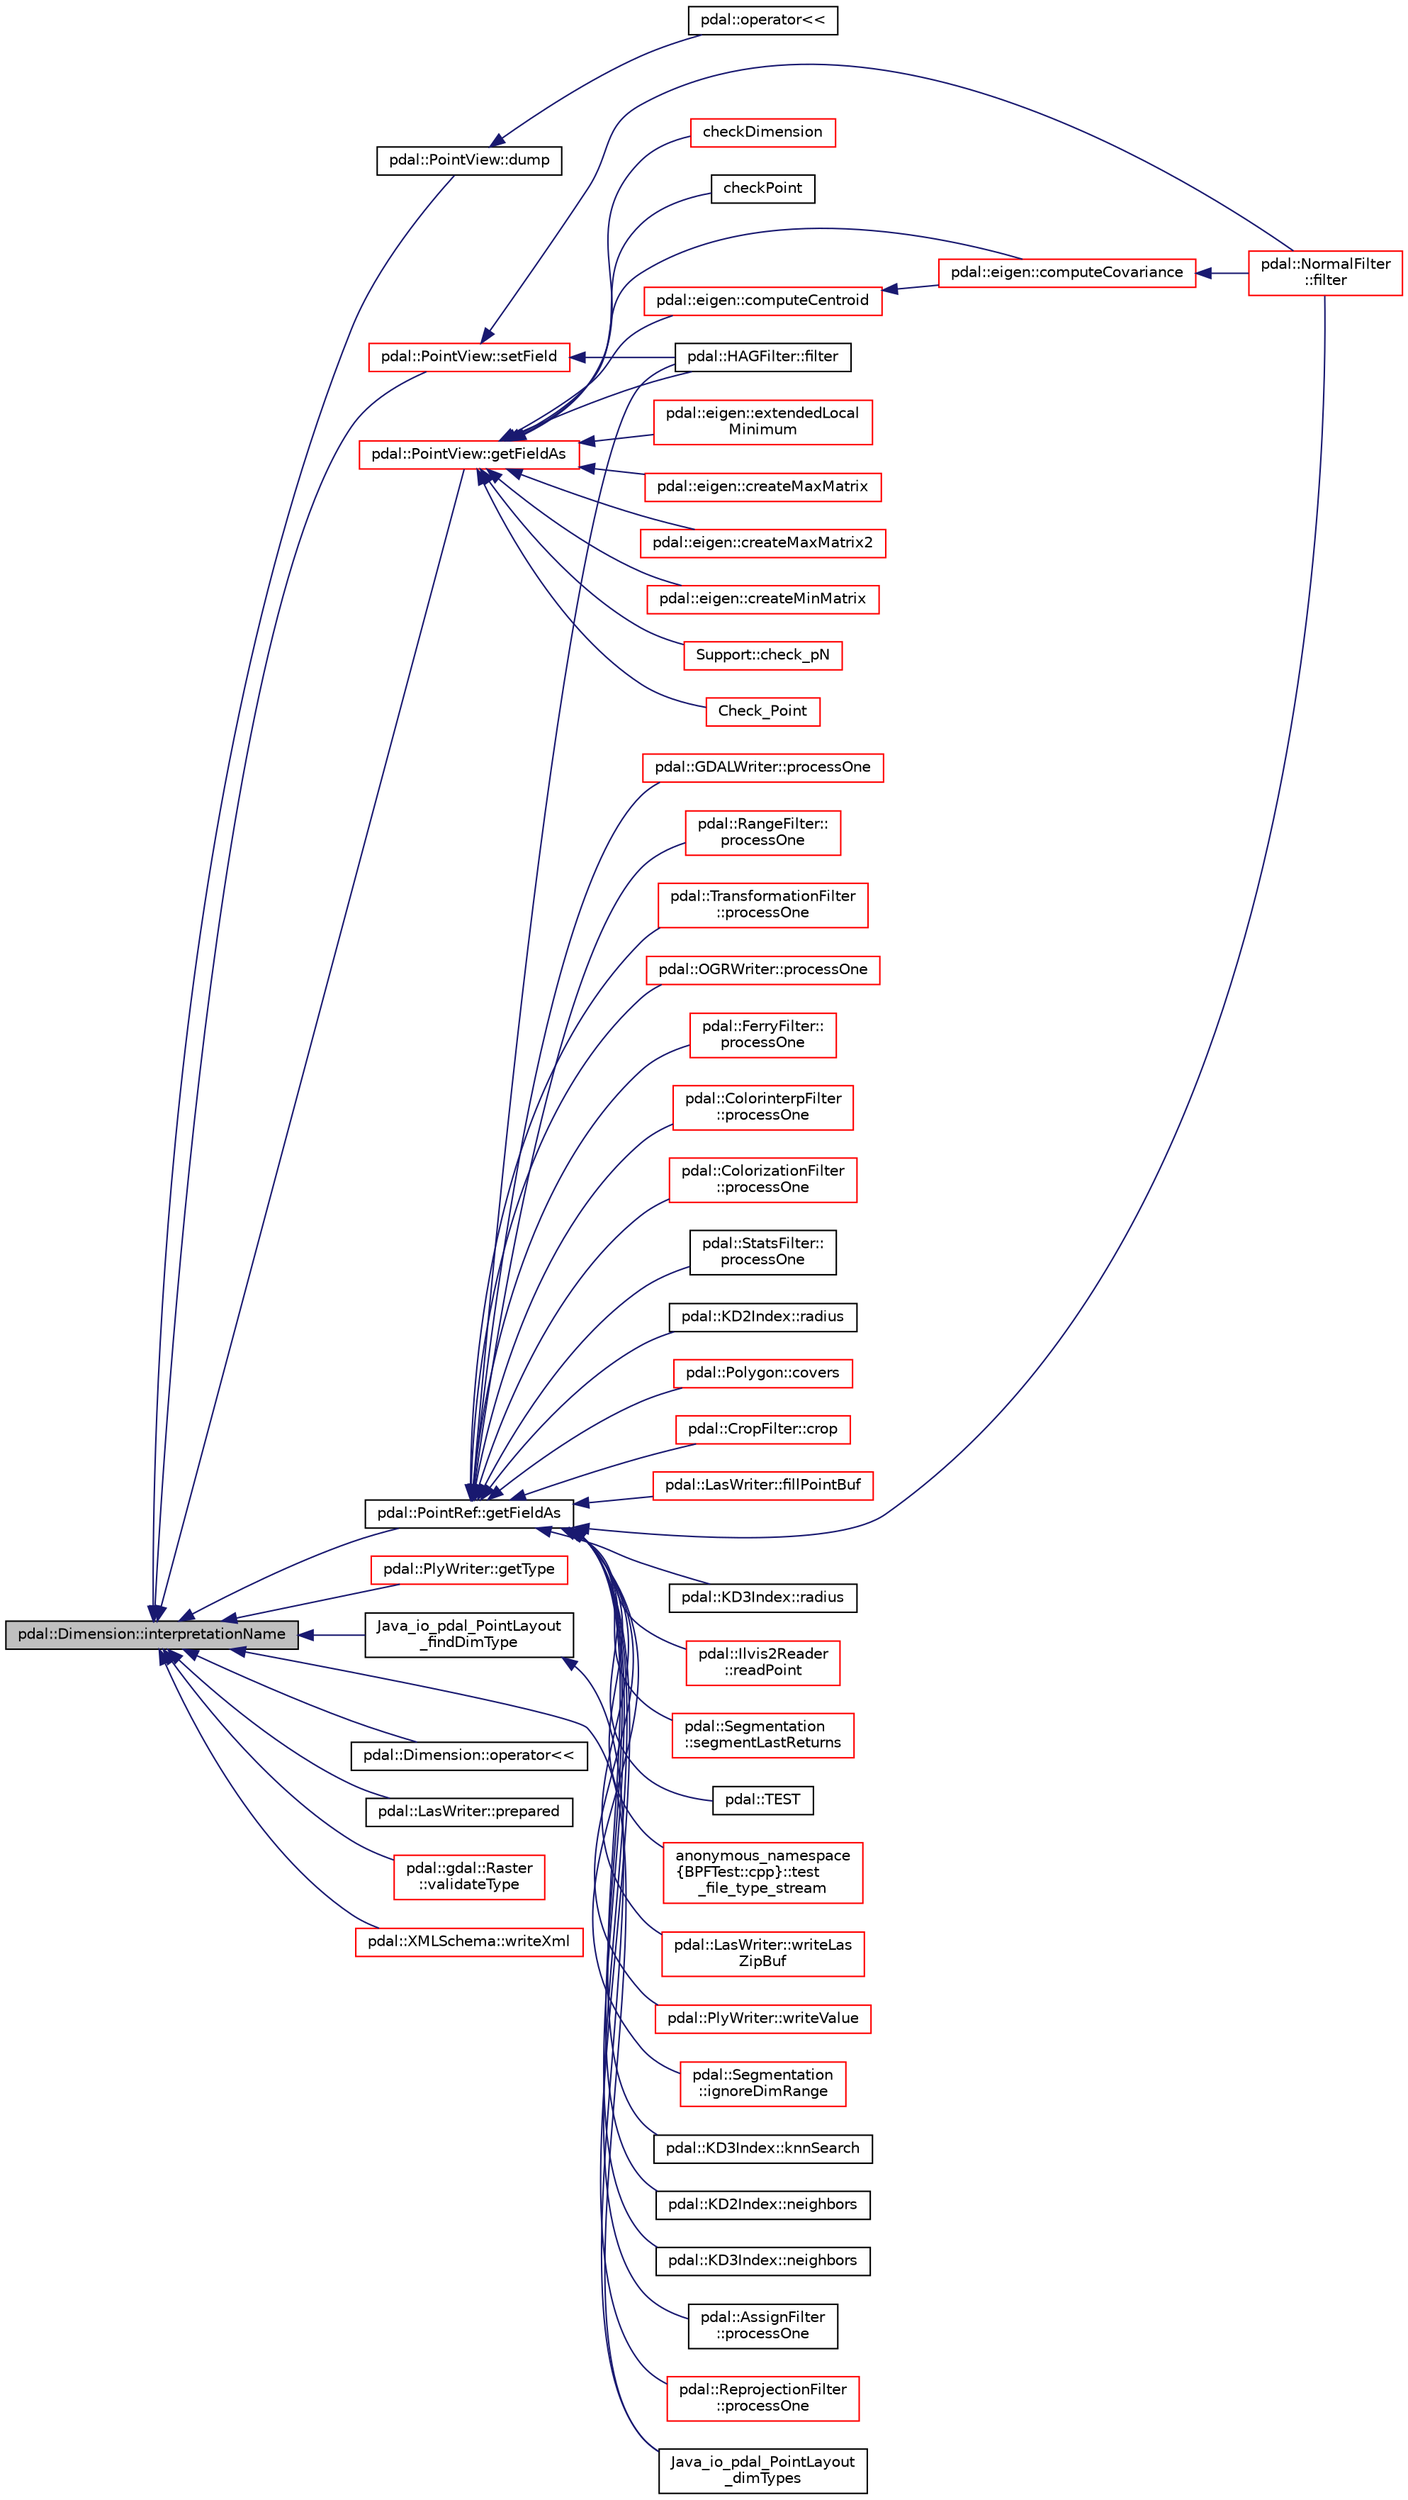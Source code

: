digraph "pdal::Dimension::interpretationName"
{
  edge [fontname="Helvetica",fontsize="10",labelfontname="Helvetica",labelfontsize="10"];
  node [fontname="Helvetica",fontsize="10",shape=record];
  rankdir="LR";
  Node1 [label="pdal::Dimension::interpretationName",height=0.2,width=0.4,color="black", fillcolor="grey75", style="filled", fontcolor="black"];
  Node1 -> Node2 [dir="back",color="midnightblue",fontsize="10",style="solid",fontname="Helvetica"];
  Node2 [label="pdal::PointView::dump",height=0.2,width=0.4,color="black", fillcolor="white", style="filled",URL="$classpdal_1_1PointView.html#a3de238250c283f7daf4f7a8436f33729"];
  Node2 -> Node3 [dir="back",color="midnightblue",fontsize="10",style="solid",fontname="Helvetica"];
  Node3 [label="pdal::operator\<\<",height=0.2,width=0.4,color="black", fillcolor="white", style="filled",URL="$namespacepdal.html#ac7b8e0629e1b60468cf87f2dcf69f4e6"];
  Node1 -> Node4 [dir="back",color="midnightblue",fontsize="10",style="solid",fontname="Helvetica"];
  Node4 [label="pdal::PointRef::getFieldAs",height=0.2,width=0.4,color="black", fillcolor="white", style="filled",URL="$classpdal_1_1PointRef.html#a4038a597d11918978943e286d58cd4c5"];
  Node4 -> Node5 [dir="back",color="midnightblue",fontsize="10",style="solid",fontname="Helvetica"];
  Node5 [label="pdal::Polygon::covers",height=0.2,width=0.4,color="red", fillcolor="white", style="filled",URL="$classpdal_1_1Polygon.html#aa4fd8878774f007838019b35ebf882f2"];
  Node4 -> Node6 [dir="back",color="midnightblue",fontsize="10",style="solid",fontname="Helvetica"];
  Node6 [label="pdal::CropFilter::crop",height=0.2,width=0.4,color="red", fillcolor="white", style="filled",URL="$classpdal_1_1CropFilter.html#afb4d4b9e875f6d07b552194eadb1ea84"];
  Node4 -> Node7 [dir="back",color="midnightblue",fontsize="10",style="solid",fontname="Helvetica"];
  Node7 [label="pdal::LasWriter::fillPointBuf",height=0.2,width=0.4,color="red", fillcolor="white", style="filled",URL="$classpdal_1_1LasWriter.html#a1f2739e7ca9aec5d5cf06255fc5576e8"];
  Node4 -> Node8 [dir="back",color="midnightblue",fontsize="10",style="solid",fontname="Helvetica"];
  Node8 [label="pdal::HAGFilter::filter",height=0.2,width=0.4,color="black", fillcolor="white", style="filled",URL="$classpdal_1_1HAGFilter.html#af2b63a5eed2c9b3d27bc5b37851b5c71"];
  Node4 -> Node9 [dir="back",color="midnightblue",fontsize="10",style="solid",fontname="Helvetica"];
  Node9 [label="pdal::NormalFilter\l::filter",height=0.2,width=0.4,color="red", fillcolor="white", style="filled",URL="$classpdal_1_1NormalFilter.html#a8bf36602629c8ff4ba8d7563b444aa2d"];
  Node4 -> Node10 [dir="back",color="midnightblue",fontsize="10",style="solid",fontname="Helvetica"];
  Node10 [label="pdal::Segmentation\l::ignoreDimRange",height=0.2,width=0.4,color="red", fillcolor="white", style="filled",URL="$namespacepdal_1_1Segmentation.html#a15de8d5069f29339cdf7a78679e83344"];
  Node4 -> Node11 [dir="back",color="midnightblue",fontsize="10",style="solid",fontname="Helvetica"];
  Node11 [label="pdal::KD3Index::knnSearch",height=0.2,width=0.4,color="black", fillcolor="white", style="filled",URL="$classpdal_1_1KD3Index.html#ab901f6228ac0e42cb99b3bff0b8f1958"];
  Node4 -> Node12 [dir="back",color="midnightblue",fontsize="10",style="solid",fontname="Helvetica"];
  Node12 [label="pdal::KD2Index::neighbors",height=0.2,width=0.4,color="black", fillcolor="white", style="filled",URL="$classpdal_1_1KD2Index.html#a0535874717381f9bc6aa79e40d7182fe"];
  Node4 -> Node13 [dir="back",color="midnightblue",fontsize="10",style="solid",fontname="Helvetica"];
  Node13 [label="pdal::KD3Index::neighbors",height=0.2,width=0.4,color="black", fillcolor="white", style="filled",URL="$classpdal_1_1KD3Index.html#a3af4502da6486380636252e2a4303558"];
  Node4 -> Node14 [dir="back",color="midnightblue",fontsize="10",style="solid",fontname="Helvetica"];
  Node14 [label="pdal::AssignFilter\l::processOne",height=0.2,width=0.4,color="black", fillcolor="white", style="filled",URL="$classpdal_1_1AssignFilter.html#a5c0a9a45593ef96da6d73582c0a4b347"];
  Node4 -> Node15 [dir="back",color="midnightblue",fontsize="10",style="solid",fontname="Helvetica"];
  Node15 [label="pdal::ReprojectionFilter\l::processOne",height=0.2,width=0.4,color="red", fillcolor="white", style="filled",URL="$classpdal_1_1ReprojectionFilter.html#acf23a4bf00804fa65bf9426acf606452"];
  Node4 -> Node16 [dir="back",color="midnightblue",fontsize="10",style="solid",fontname="Helvetica"];
  Node16 [label="pdal::GDALWriter::processOne",height=0.2,width=0.4,color="red", fillcolor="white", style="filled",URL="$classpdal_1_1GDALWriter.html#af0650906ae226c0b72f9eadd85c2478a"];
  Node4 -> Node17 [dir="back",color="midnightblue",fontsize="10",style="solid",fontname="Helvetica"];
  Node17 [label="pdal::RangeFilter::\lprocessOne",height=0.2,width=0.4,color="red", fillcolor="white", style="filled",URL="$classpdal_1_1RangeFilter.html#a8c4db0e1f1f8365787b85deb68d95f5a"];
  Node4 -> Node18 [dir="back",color="midnightblue",fontsize="10",style="solid",fontname="Helvetica"];
  Node18 [label="pdal::TransformationFilter\l::processOne",height=0.2,width=0.4,color="red", fillcolor="white", style="filled",URL="$classpdal_1_1TransformationFilter.html#a77a5e7d6c4069bd57440ed8b46e025fe"];
  Node4 -> Node19 [dir="back",color="midnightblue",fontsize="10",style="solid",fontname="Helvetica"];
  Node19 [label="pdal::OGRWriter::processOne",height=0.2,width=0.4,color="red", fillcolor="white", style="filled",URL="$classpdal_1_1OGRWriter.html#a0eccfaff8cab0e013f45cac01d696395"];
  Node4 -> Node20 [dir="back",color="midnightblue",fontsize="10",style="solid",fontname="Helvetica"];
  Node20 [label="pdal::FerryFilter::\lprocessOne",height=0.2,width=0.4,color="red", fillcolor="white", style="filled",URL="$classpdal_1_1FerryFilter.html#ad2d821154021a7dbc31051bedc8655d3"];
  Node4 -> Node21 [dir="back",color="midnightblue",fontsize="10",style="solid",fontname="Helvetica"];
  Node21 [label="pdal::ColorinterpFilter\l::processOne",height=0.2,width=0.4,color="red", fillcolor="white", style="filled",URL="$classpdal_1_1ColorinterpFilter.html#af33406ab12e7936d1665982caca8db18"];
  Node4 -> Node22 [dir="back",color="midnightblue",fontsize="10",style="solid",fontname="Helvetica"];
  Node22 [label="pdal::ColorizationFilter\l::processOne",height=0.2,width=0.4,color="red", fillcolor="white", style="filled",URL="$classpdal_1_1ColorizationFilter.html#ad8cd226fee2afbd1ced7ea40e66990cf"];
  Node4 -> Node23 [dir="back",color="midnightblue",fontsize="10",style="solid",fontname="Helvetica"];
  Node23 [label="pdal::StatsFilter::\lprocessOne",height=0.2,width=0.4,color="black", fillcolor="white", style="filled",URL="$classpdal_1_1StatsFilter.html#aeb2a3504e4d6eb9c9c7852795587b234"];
  Node4 -> Node24 [dir="back",color="midnightblue",fontsize="10",style="solid",fontname="Helvetica"];
  Node24 [label="pdal::KD2Index::radius",height=0.2,width=0.4,color="black", fillcolor="white", style="filled",URL="$classpdal_1_1KD2Index.html#ad7a84f2766b11e2f47c816ac03472fc5"];
  Node4 -> Node25 [dir="back",color="midnightblue",fontsize="10",style="solid",fontname="Helvetica"];
  Node25 [label="pdal::KD3Index::radius",height=0.2,width=0.4,color="black", fillcolor="white", style="filled",URL="$classpdal_1_1KD3Index.html#aca07a4f9426e5d5aa841470b20c1c054"];
  Node4 -> Node26 [dir="back",color="midnightblue",fontsize="10",style="solid",fontname="Helvetica"];
  Node26 [label="pdal::Ilvis2Reader\l::readPoint",height=0.2,width=0.4,color="red", fillcolor="white", style="filled",URL="$classpdal_1_1Ilvis2Reader.html#a9a7d3810bb3b4d458435079c4bfd2890"];
  Node4 -> Node27 [dir="back",color="midnightblue",fontsize="10",style="solid",fontname="Helvetica"];
  Node27 [label="pdal::Segmentation\l::segmentLastReturns",height=0.2,width=0.4,color="red", fillcolor="white", style="filled",URL="$namespacepdal_1_1Segmentation.html#a4f02e4a44fabec61f58b3532f0652bc5"];
  Node4 -> Node28 [dir="back",color="midnightblue",fontsize="10",style="solid",fontname="Helvetica"];
  Node28 [label="pdal::TEST",height=0.2,width=0.4,color="black", fillcolor="white", style="filled",URL="$namespacepdal.html#a7aaa9f5eed27c2c87ab1f7ef0d454ffd"];
  Node4 -> Node29 [dir="back",color="midnightblue",fontsize="10",style="solid",fontname="Helvetica"];
  Node29 [label="anonymous_namespace\l\{BPFTest::cpp\}::test\l_file_type_stream",height=0.2,width=0.4,color="red", fillcolor="white", style="filled",URL="$namespaceanonymous__namespace_02BPFTest_8cpp_03.html#ab4a782db2b08b92f3d539b7f01b290eb"];
  Node4 -> Node30 [dir="back",color="midnightblue",fontsize="10",style="solid",fontname="Helvetica"];
  Node30 [label="pdal::LasWriter::writeLas\lZipBuf",height=0.2,width=0.4,color="red", fillcolor="white", style="filled",URL="$classpdal_1_1LasWriter.html#a09e01af2b1d409b74bc7bf4797892061"];
  Node4 -> Node31 [dir="back",color="midnightblue",fontsize="10",style="solid",fontname="Helvetica"];
  Node31 [label="pdal::PlyWriter::writeValue",height=0.2,width=0.4,color="red", fillcolor="white", style="filled",URL="$classpdal_1_1PlyWriter.html#a9d2cd7dfc883363ebe2b0226bd8809b1"];
  Node1 -> Node32 [dir="back",color="midnightblue",fontsize="10",style="solid",fontname="Helvetica"];
  Node32 [label="pdal::PointView::getFieldAs",height=0.2,width=0.4,color="red", fillcolor="white", style="filled",URL="$classpdal_1_1PointView.html#a4c594a6d2a469e594988194ccf125a15"];
  Node32 -> Node33 [dir="back",color="midnightblue",fontsize="10",style="solid",fontname="Helvetica"];
  Node33 [label="Support::check_pN",height=0.2,width=0.4,color="red", fillcolor="white", style="filled",URL="$classSupport.html#a1507a3257a1c6684f3575fa49befbe5c"];
  Node32 -> Node34 [dir="back",color="midnightblue",fontsize="10",style="solid",fontname="Helvetica"];
  Node34 [label="Check_Point",height=0.2,width=0.4,color="red", fillcolor="white", style="filled",URL="$QFITReaderTest_8cpp.html#aa58ce96230bbe3f6864ca8d68f66f022"];
  Node32 -> Node35 [dir="back",color="midnightblue",fontsize="10",style="solid",fontname="Helvetica"];
  Node35 [label="checkDimension",height=0.2,width=0.4,color="red", fillcolor="white", style="filled",URL="$IcebridgeReaderTest_8cpp.html#aeeb72d8c589853d3fe048f20adb0f293"];
  Node32 -> Node36 [dir="back",color="midnightblue",fontsize="10",style="solid",fontname="Helvetica"];
  Node36 [label="checkPoint",height=0.2,width=0.4,color="black", fillcolor="white", style="filled",URL="$Ilvis2ReaderTest_8cpp.html#a10c9703c60d7e90aa4a510afeab2f704"];
  Node32 -> Node37 [dir="back",color="midnightblue",fontsize="10",style="solid",fontname="Helvetica"];
  Node37 [label="pdal::eigen::computeCentroid",height=0.2,width=0.4,color="red", fillcolor="white", style="filled",URL="$namespacepdal_1_1eigen.html#a77a9913ed3d09f4d6105909e8ad4a5e5"];
  Node37 -> Node38 [dir="back",color="midnightblue",fontsize="10",style="solid",fontname="Helvetica"];
  Node38 [label="pdal::eigen::computeCovariance",height=0.2,width=0.4,color="red", fillcolor="white", style="filled",URL="$namespacepdal_1_1eigen.html#a90d92be03d31009bbd1a4575c766eff0"];
  Node38 -> Node9 [dir="back",color="midnightblue",fontsize="10",style="solid",fontname="Helvetica"];
  Node32 -> Node38 [dir="back",color="midnightblue",fontsize="10",style="solid",fontname="Helvetica"];
  Node32 -> Node39 [dir="back",color="midnightblue",fontsize="10",style="solid",fontname="Helvetica"];
  Node39 [label="pdal::eigen::createMaxMatrix",height=0.2,width=0.4,color="red", fillcolor="white", style="filled",URL="$namespacepdal_1_1eigen.html#a9eb56b77a9f1daac90fe69149299e901"];
  Node32 -> Node40 [dir="back",color="midnightblue",fontsize="10",style="solid",fontname="Helvetica"];
  Node40 [label="pdal::eigen::createMaxMatrix2",height=0.2,width=0.4,color="red", fillcolor="white", style="filled",URL="$namespacepdal_1_1eigen.html#a07e6e0633883fbc9b7c33e7dbaa29b10"];
  Node32 -> Node41 [dir="back",color="midnightblue",fontsize="10",style="solid",fontname="Helvetica"];
  Node41 [label="pdal::eigen::createMinMatrix",height=0.2,width=0.4,color="red", fillcolor="white", style="filled",URL="$namespacepdal_1_1eigen.html#aa987b7cbf37504e39491b728eb906da3"];
  Node32 -> Node42 [dir="back",color="midnightblue",fontsize="10",style="solid",fontname="Helvetica"];
  Node42 [label="pdal::eigen::extendedLocal\lMinimum",height=0.2,width=0.4,color="red", fillcolor="white", style="filled",URL="$namespacepdal_1_1eigen.html#a06de07ba3b8cc9060e3a34d6e3d234d8"];
  Node32 -> Node8 [dir="back",color="midnightblue",fontsize="10",style="solid",fontname="Helvetica"];
  Node1 -> Node43 [dir="back",color="midnightblue",fontsize="10",style="solid",fontname="Helvetica"];
  Node43 [label="pdal::PlyWriter::getType",height=0.2,width=0.4,color="red", fillcolor="white", style="filled",URL="$classpdal_1_1PlyWriter.html#a8a0911bf8860cda3e184bf47447054ac"];
  Node1 -> Node44 [dir="back",color="midnightblue",fontsize="10",style="solid",fontname="Helvetica"];
  Node44 [label="Java_io_pdal_PointLayout\l_dimTypes",height=0.2,width=0.4,color="black", fillcolor="white", style="filled",URL="$io__pdal__PointLayout_8cpp.html#af8f3a3de6a0ef392cba87a2b07e47432"];
  Node1 -> Node45 [dir="back",color="midnightblue",fontsize="10",style="solid",fontname="Helvetica"];
  Node45 [label="Java_io_pdal_PointLayout\l_findDimType",height=0.2,width=0.4,color="black", fillcolor="white", style="filled",URL="$io__pdal__PointLayout_8cpp.html#a22262f107c6949fdacc3af0a35f1e07c"];
  Node45 -> Node44 [dir="back",color="midnightblue",fontsize="10",style="solid",fontname="Helvetica"];
  Node1 -> Node46 [dir="back",color="midnightblue",fontsize="10",style="solid",fontname="Helvetica"];
  Node46 [label="pdal::Dimension::operator\<\<",height=0.2,width=0.4,color="black", fillcolor="white", style="filled",URL="$namespacepdal_1_1Dimension.html#ad2b50223b7ad1d2e5e7d01dae76a499f"];
  Node1 -> Node47 [dir="back",color="midnightblue",fontsize="10",style="solid",fontname="Helvetica"];
  Node47 [label="pdal::LasWriter::prepared",height=0.2,width=0.4,color="black", fillcolor="white", style="filled",URL="$classpdal_1_1LasWriter.html#a12a07c613de24341d69fae93497a4cbc"];
  Node1 -> Node48 [dir="back",color="midnightblue",fontsize="10",style="solid",fontname="Helvetica"];
  Node48 [label="pdal::PointView::setField",height=0.2,width=0.4,color="red", fillcolor="white", style="filled",URL="$classpdal_1_1PointView.html#a7931019cfba92e9c3a93592a2fbf4a0f"];
  Node48 -> Node8 [dir="back",color="midnightblue",fontsize="10",style="solid",fontname="Helvetica"];
  Node48 -> Node9 [dir="back",color="midnightblue",fontsize="10",style="solid",fontname="Helvetica"];
  Node1 -> Node49 [dir="back",color="midnightblue",fontsize="10",style="solid",fontname="Helvetica"];
  Node49 [label="pdal::gdal::Raster\l::validateType",height=0.2,width=0.4,color="red", fillcolor="white", style="filled",URL="$classpdal_1_1gdal_1_1Raster.html#a3c44ae96630bca94295207449925f348"];
  Node1 -> Node50 [dir="back",color="midnightblue",fontsize="10",style="solid",fontname="Helvetica"];
  Node50 [label="pdal::XMLSchema::writeXml",height=0.2,width=0.4,color="red", fillcolor="white", style="filled",URL="$classpdal_1_1XMLSchema.html#a9148f9295b75c3db5f6fed865ccf90f6"];
}
